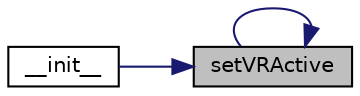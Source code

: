 digraph "setVRActive"
{
 // LATEX_PDF_SIZE
  bgcolor="transparent";
  edge [fontname="Helvetica",fontsize="10",labelfontname="Helvetica",labelfontsize="10"];
  node [fontname="Helvetica",fontsize="10",shape=record];
  rankdir="RL";
  Node1 [label="setVRActive",height=0.2,width=0.4,color="black", fillcolor="grey75", style="filled", fontcolor="black",tooltip=" "];
  Node1 -> Node2 [dir="back",color="midnightblue",fontsize="10",style="solid",fontname="Helvetica"];
  Node2 [label="__init__",height=0.2,width=0.4,color="black",URL="$class_virtual_reality_helper_1_1_custom_v_r.html#acea32a42d24068fee51f52b71a989b75",tooltip=" "];
  Node1 -> Node1 [dir="back",color="midnightblue",fontsize="10",style="solid",fontname="Helvetica"];
}
